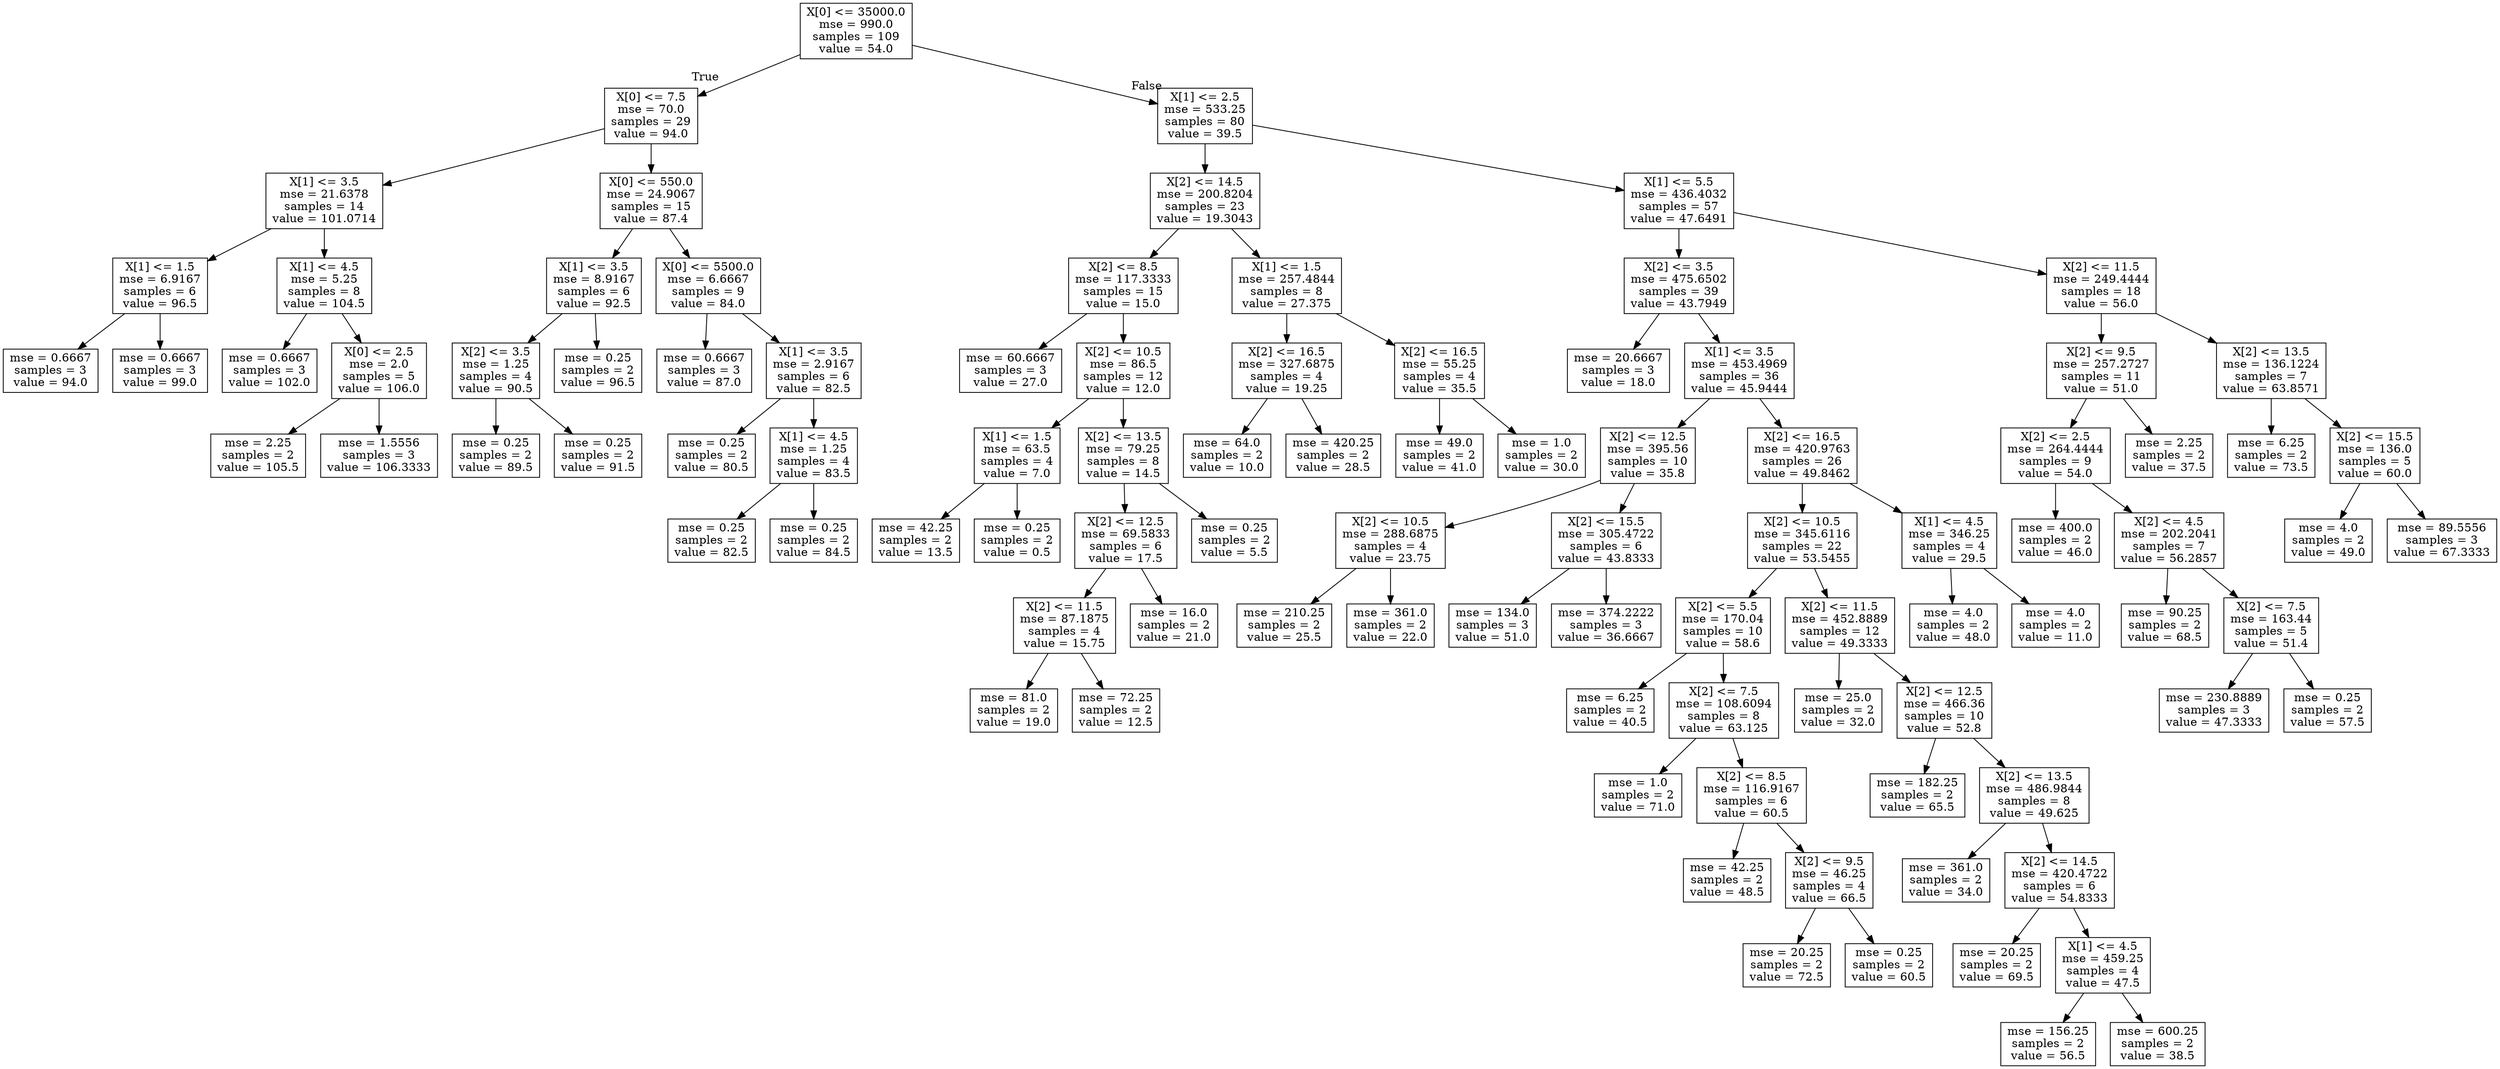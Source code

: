 digraph Tree {
node [shape=box] ;
0 [label="X[0] <= 35000.0\nmse = 990.0\nsamples = 109\nvalue = 54.0"] ;
1 [label="X[0] <= 7.5\nmse = 70.0\nsamples = 29\nvalue = 94.0"] ;
0 -> 1 [labeldistance=2.5, labelangle=45, headlabel="True"] ;
2 [label="X[1] <= 3.5\nmse = 21.6378\nsamples = 14\nvalue = 101.0714"] ;
1 -> 2 ;
3 [label="X[1] <= 1.5\nmse = 6.9167\nsamples = 6\nvalue = 96.5"] ;
2 -> 3 ;
4 [label="mse = 0.6667\nsamples = 3\nvalue = 94.0"] ;
3 -> 4 ;
5 [label="mse = 0.6667\nsamples = 3\nvalue = 99.0"] ;
3 -> 5 ;
6 [label="X[1] <= 4.5\nmse = 5.25\nsamples = 8\nvalue = 104.5"] ;
2 -> 6 ;
7 [label="mse = 0.6667\nsamples = 3\nvalue = 102.0"] ;
6 -> 7 ;
8 [label="X[0] <= 2.5\nmse = 2.0\nsamples = 5\nvalue = 106.0"] ;
6 -> 8 ;
9 [label="mse = 2.25\nsamples = 2\nvalue = 105.5"] ;
8 -> 9 ;
10 [label="mse = 1.5556\nsamples = 3\nvalue = 106.3333"] ;
8 -> 10 ;
11 [label="X[0] <= 550.0\nmse = 24.9067\nsamples = 15\nvalue = 87.4"] ;
1 -> 11 ;
12 [label="X[1] <= 3.5\nmse = 8.9167\nsamples = 6\nvalue = 92.5"] ;
11 -> 12 ;
13 [label="X[2] <= 3.5\nmse = 1.25\nsamples = 4\nvalue = 90.5"] ;
12 -> 13 ;
14 [label="mse = 0.25\nsamples = 2\nvalue = 89.5"] ;
13 -> 14 ;
15 [label="mse = 0.25\nsamples = 2\nvalue = 91.5"] ;
13 -> 15 ;
16 [label="mse = 0.25\nsamples = 2\nvalue = 96.5"] ;
12 -> 16 ;
17 [label="X[0] <= 5500.0\nmse = 6.6667\nsamples = 9\nvalue = 84.0"] ;
11 -> 17 ;
18 [label="mse = 0.6667\nsamples = 3\nvalue = 87.0"] ;
17 -> 18 ;
19 [label="X[1] <= 3.5\nmse = 2.9167\nsamples = 6\nvalue = 82.5"] ;
17 -> 19 ;
20 [label="mse = 0.25\nsamples = 2\nvalue = 80.5"] ;
19 -> 20 ;
21 [label="X[1] <= 4.5\nmse = 1.25\nsamples = 4\nvalue = 83.5"] ;
19 -> 21 ;
22 [label="mse = 0.25\nsamples = 2\nvalue = 82.5"] ;
21 -> 22 ;
23 [label="mse = 0.25\nsamples = 2\nvalue = 84.5"] ;
21 -> 23 ;
24 [label="X[1] <= 2.5\nmse = 533.25\nsamples = 80\nvalue = 39.5"] ;
0 -> 24 [labeldistance=2.5, labelangle=-45, headlabel="False"] ;
25 [label="X[2] <= 14.5\nmse = 200.8204\nsamples = 23\nvalue = 19.3043"] ;
24 -> 25 ;
26 [label="X[2] <= 8.5\nmse = 117.3333\nsamples = 15\nvalue = 15.0"] ;
25 -> 26 ;
27 [label="mse = 60.6667\nsamples = 3\nvalue = 27.0"] ;
26 -> 27 ;
28 [label="X[2] <= 10.5\nmse = 86.5\nsamples = 12\nvalue = 12.0"] ;
26 -> 28 ;
29 [label="X[1] <= 1.5\nmse = 63.5\nsamples = 4\nvalue = 7.0"] ;
28 -> 29 ;
30 [label="mse = 42.25\nsamples = 2\nvalue = 13.5"] ;
29 -> 30 ;
31 [label="mse = 0.25\nsamples = 2\nvalue = 0.5"] ;
29 -> 31 ;
32 [label="X[2] <= 13.5\nmse = 79.25\nsamples = 8\nvalue = 14.5"] ;
28 -> 32 ;
33 [label="X[2] <= 12.5\nmse = 69.5833\nsamples = 6\nvalue = 17.5"] ;
32 -> 33 ;
34 [label="X[2] <= 11.5\nmse = 87.1875\nsamples = 4\nvalue = 15.75"] ;
33 -> 34 ;
35 [label="mse = 81.0\nsamples = 2\nvalue = 19.0"] ;
34 -> 35 ;
36 [label="mse = 72.25\nsamples = 2\nvalue = 12.5"] ;
34 -> 36 ;
37 [label="mse = 16.0\nsamples = 2\nvalue = 21.0"] ;
33 -> 37 ;
38 [label="mse = 0.25\nsamples = 2\nvalue = 5.5"] ;
32 -> 38 ;
39 [label="X[1] <= 1.5\nmse = 257.4844\nsamples = 8\nvalue = 27.375"] ;
25 -> 39 ;
40 [label="X[2] <= 16.5\nmse = 327.6875\nsamples = 4\nvalue = 19.25"] ;
39 -> 40 ;
41 [label="mse = 64.0\nsamples = 2\nvalue = 10.0"] ;
40 -> 41 ;
42 [label="mse = 420.25\nsamples = 2\nvalue = 28.5"] ;
40 -> 42 ;
43 [label="X[2] <= 16.5\nmse = 55.25\nsamples = 4\nvalue = 35.5"] ;
39 -> 43 ;
44 [label="mse = 49.0\nsamples = 2\nvalue = 41.0"] ;
43 -> 44 ;
45 [label="mse = 1.0\nsamples = 2\nvalue = 30.0"] ;
43 -> 45 ;
46 [label="X[1] <= 5.5\nmse = 436.4032\nsamples = 57\nvalue = 47.6491"] ;
24 -> 46 ;
47 [label="X[2] <= 3.5\nmse = 475.6502\nsamples = 39\nvalue = 43.7949"] ;
46 -> 47 ;
48 [label="mse = 20.6667\nsamples = 3\nvalue = 18.0"] ;
47 -> 48 ;
49 [label="X[1] <= 3.5\nmse = 453.4969\nsamples = 36\nvalue = 45.9444"] ;
47 -> 49 ;
50 [label="X[2] <= 12.5\nmse = 395.56\nsamples = 10\nvalue = 35.8"] ;
49 -> 50 ;
51 [label="X[2] <= 10.5\nmse = 288.6875\nsamples = 4\nvalue = 23.75"] ;
50 -> 51 ;
52 [label="mse = 210.25\nsamples = 2\nvalue = 25.5"] ;
51 -> 52 ;
53 [label="mse = 361.0\nsamples = 2\nvalue = 22.0"] ;
51 -> 53 ;
54 [label="X[2] <= 15.5\nmse = 305.4722\nsamples = 6\nvalue = 43.8333"] ;
50 -> 54 ;
55 [label="mse = 134.0\nsamples = 3\nvalue = 51.0"] ;
54 -> 55 ;
56 [label="mse = 374.2222\nsamples = 3\nvalue = 36.6667"] ;
54 -> 56 ;
57 [label="X[2] <= 16.5\nmse = 420.9763\nsamples = 26\nvalue = 49.8462"] ;
49 -> 57 ;
58 [label="X[2] <= 10.5\nmse = 345.6116\nsamples = 22\nvalue = 53.5455"] ;
57 -> 58 ;
59 [label="X[2] <= 5.5\nmse = 170.04\nsamples = 10\nvalue = 58.6"] ;
58 -> 59 ;
60 [label="mse = 6.25\nsamples = 2\nvalue = 40.5"] ;
59 -> 60 ;
61 [label="X[2] <= 7.5\nmse = 108.6094\nsamples = 8\nvalue = 63.125"] ;
59 -> 61 ;
62 [label="mse = 1.0\nsamples = 2\nvalue = 71.0"] ;
61 -> 62 ;
63 [label="X[2] <= 8.5\nmse = 116.9167\nsamples = 6\nvalue = 60.5"] ;
61 -> 63 ;
64 [label="mse = 42.25\nsamples = 2\nvalue = 48.5"] ;
63 -> 64 ;
65 [label="X[2] <= 9.5\nmse = 46.25\nsamples = 4\nvalue = 66.5"] ;
63 -> 65 ;
66 [label="mse = 20.25\nsamples = 2\nvalue = 72.5"] ;
65 -> 66 ;
67 [label="mse = 0.25\nsamples = 2\nvalue = 60.5"] ;
65 -> 67 ;
68 [label="X[2] <= 11.5\nmse = 452.8889\nsamples = 12\nvalue = 49.3333"] ;
58 -> 68 ;
69 [label="mse = 25.0\nsamples = 2\nvalue = 32.0"] ;
68 -> 69 ;
70 [label="X[2] <= 12.5\nmse = 466.36\nsamples = 10\nvalue = 52.8"] ;
68 -> 70 ;
71 [label="mse = 182.25\nsamples = 2\nvalue = 65.5"] ;
70 -> 71 ;
72 [label="X[2] <= 13.5\nmse = 486.9844\nsamples = 8\nvalue = 49.625"] ;
70 -> 72 ;
73 [label="mse = 361.0\nsamples = 2\nvalue = 34.0"] ;
72 -> 73 ;
74 [label="X[2] <= 14.5\nmse = 420.4722\nsamples = 6\nvalue = 54.8333"] ;
72 -> 74 ;
75 [label="mse = 20.25\nsamples = 2\nvalue = 69.5"] ;
74 -> 75 ;
76 [label="X[1] <= 4.5\nmse = 459.25\nsamples = 4\nvalue = 47.5"] ;
74 -> 76 ;
77 [label="mse = 156.25\nsamples = 2\nvalue = 56.5"] ;
76 -> 77 ;
78 [label="mse = 600.25\nsamples = 2\nvalue = 38.5"] ;
76 -> 78 ;
79 [label="X[1] <= 4.5\nmse = 346.25\nsamples = 4\nvalue = 29.5"] ;
57 -> 79 ;
80 [label="mse = 4.0\nsamples = 2\nvalue = 48.0"] ;
79 -> 80 ;
81 [label="mse = 4.0\nsamples = 2\nvalue = 11.0"] ;
79 -> 81 ;
82 [label="X[2] <= 11.5\nmse = 249.4444\nsamples = 18\nvalue = 56.0"] ;
46 -> 82 ;
83 [label="X[2] <= 9.5\nmse = 257.2727\nsamples = 11\nvalue = 51.0"] ;
82 -> 83 ;
84 [label="X[2] <= 2.5\nmse = 264.4444\nsamples = 9\nvalue = 54.0"] ;
83 -> 84 ;
85 [label="mse = 400.0\nsamples = 2\nvalue = 46.0"] ;
84 -> 85 ;
86 [label="X[2] <= 4.5\nmse = 202.2041\nsamples = 7\nvalue = 56.2857"] ;
84 -> 86 ;
87 [label="mse = 90.25\nsamples = 2\nvalue = 68.5"] ;
86 -> 87 ;
88 [label="X[2] <= 7.5\nmse = 163.44\nsamples = 5\nvalue = 51.4"] ;
86 -> 88 ;
89 [label="mse = 230.8889\nsamples = 3\nvalue = 47.3333"] ;
88 -> 89 ;
90 [label="mse = 0.25\nsamples = 2\nvalue = 57.5"] ;
88 -> 90 ;
91 [label="mse = 2.25\nsamples = 2\nvalue = 37.5"] ;
83 -> 91 ;
92 [label="X[2] <= 13.5\nmse = 136.1224\nsamples = 7\nvalue = 63.8571"] ;
82 -> 92 ;
93 [label="mse = 6.25\nsamples = 2\nvalue = 73.5"] ;
92 -> 93 ;
94 [label="X[2] <= 15.5\nmse = 136.0\nsamples = 5\nvalue = 60.0"] ;
92 -> 94 ;
95 [label="mse = 4.0\nsamples = 2\nvalue = 49.0"] ;
94 -> 95 ;
96 [label="mse = 89.5556\nsamples = 3\nvalue = 67.3333"] ;
94 -> 96 ;
}